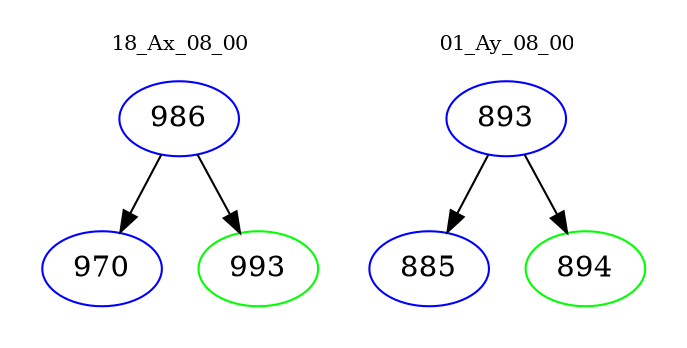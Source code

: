 digraph{
subgraph cluster_0 {
color = white
label = "18_Ax_08_00";
fontsize=10;
T0_986 [label="986", color="blue"]
T0_986 -> T0_970 [color="black"]
T0_970 [label="970", color="blue"]
T0_986 -> T0_993 [color="black"]
T0_993 [label="993", color="green"]
}
subgraph cluster_1 {
color = white
label = "01_Ay_08_00";
fontsize=10;
T1_893 [label="893", color="blue"]
T1_893 -> T1_885 [color="black"]
T1_885 [label="885", color="blue"]
T1_893 -> T1_894 [color="black"]
T1_894 [label="894", color="green"]
}
}

